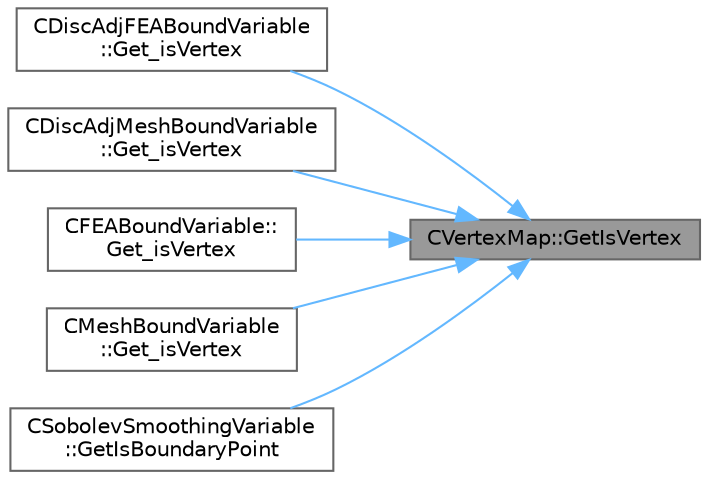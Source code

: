 digraph "CVertexMap::GetIsVertex"
{
 // LATEX_PDF_SIZE
  bgcolor="transparent";
  edge [fontname=Helvetica,fontsize=10,labelfontname=Helvetica,labelfontsize=10];
  node [fontname=Helvetica,fontsize=10,shape=box,height=0.2,width=0.4];
  rankdir="RL";
  Node1 [id="Node000001",label="CVertexMap::GetIsVertex",height=0.2,width=0.4,color="gray40", fillcolor="grey60", style="filled", fontcolor="black",tooltip="Get wheter a point is marked as vertex."];
  Node1 -> Node2 [id="edge1_Node000001_Node000002",dir="back",color="steelblue1",style="solid",tooltip=" "];
  Node2 [id="Node000002",label="CDiscAdjFEABoundVariable\l::Get_isVertex",height=0.2,width=0.4,color="grey40", fillcolor="white", style="filled",URL="$classCDiscAdjFEABoundVariable.html#a9453c21013063496c49493a96a21715c",tooltip="Get whether a node is on the boundary."];
  Node1 -> Node3 [id="edge2_Node000001_Node000003",dir="back",color="steelblue1",style="solid",tooltip=" "];
  Node3 [id="Node000003",label="CDiscAdjMeshBoundVariable\l::Get_isVertex",height=0.2,width=0.4,color="grey40", fillcolor="white", style="filled",URL="$classCDiscAdjMeshBoundVariable.html#af96ff2cca67c67c3f8f241b169ce16a5",tooltip="Get whether a node is on the boundary."];
  Node1 -> Node4 [id="edge3_Node000001_Node000004",dir="back",color="steelblue1",style="solid",tooltip=" "];
  Node4 [id="Node000004",label="CFEABoundVariable::\lGet_isVertex",height=0.2,width=0.4,color="grey40", fillcolor="white", style="filled",URL="$classCFEABoundVariable.html#aea74843e39d8357f1d41187d55a0b80a",tooltip="Get whether a node is on the boundary."];
  Node1 -> Node5 [id="edge4_Node000001_Node000005",dir="back",color="steelblue1",style="solid",tooltip=" "];
  Node5 [id="Node000005",label="CMeshBoundVariable\l::Get_isVertex",height=0.2,width=0.4,color="grey40", fillcolor="white", style="filled",URL="$classCMeshBoundVariable.html#af8c5679ec252145127f8ed34261320ce",tooltip="Get whether a node is on the boundary."];
  Node1 -> Node6 [id="edge5_Node000001_Node000006",dir="back",color="steelblue1",style="solid",tooltip=" "];
  Node6 [id="Node000006",label="CSobolevSmoothingVariable\l::GetIsBoundaryPoint",height=0.2,width=0.4,color="grey40", fillcolor="white", style="filled",URL="$classCSobolevSmoothingVariable.html#af5fec3fa1e6f549abe173c79a4726edd",tooltip="return wether a point is a boundary of a boundary"];
}
